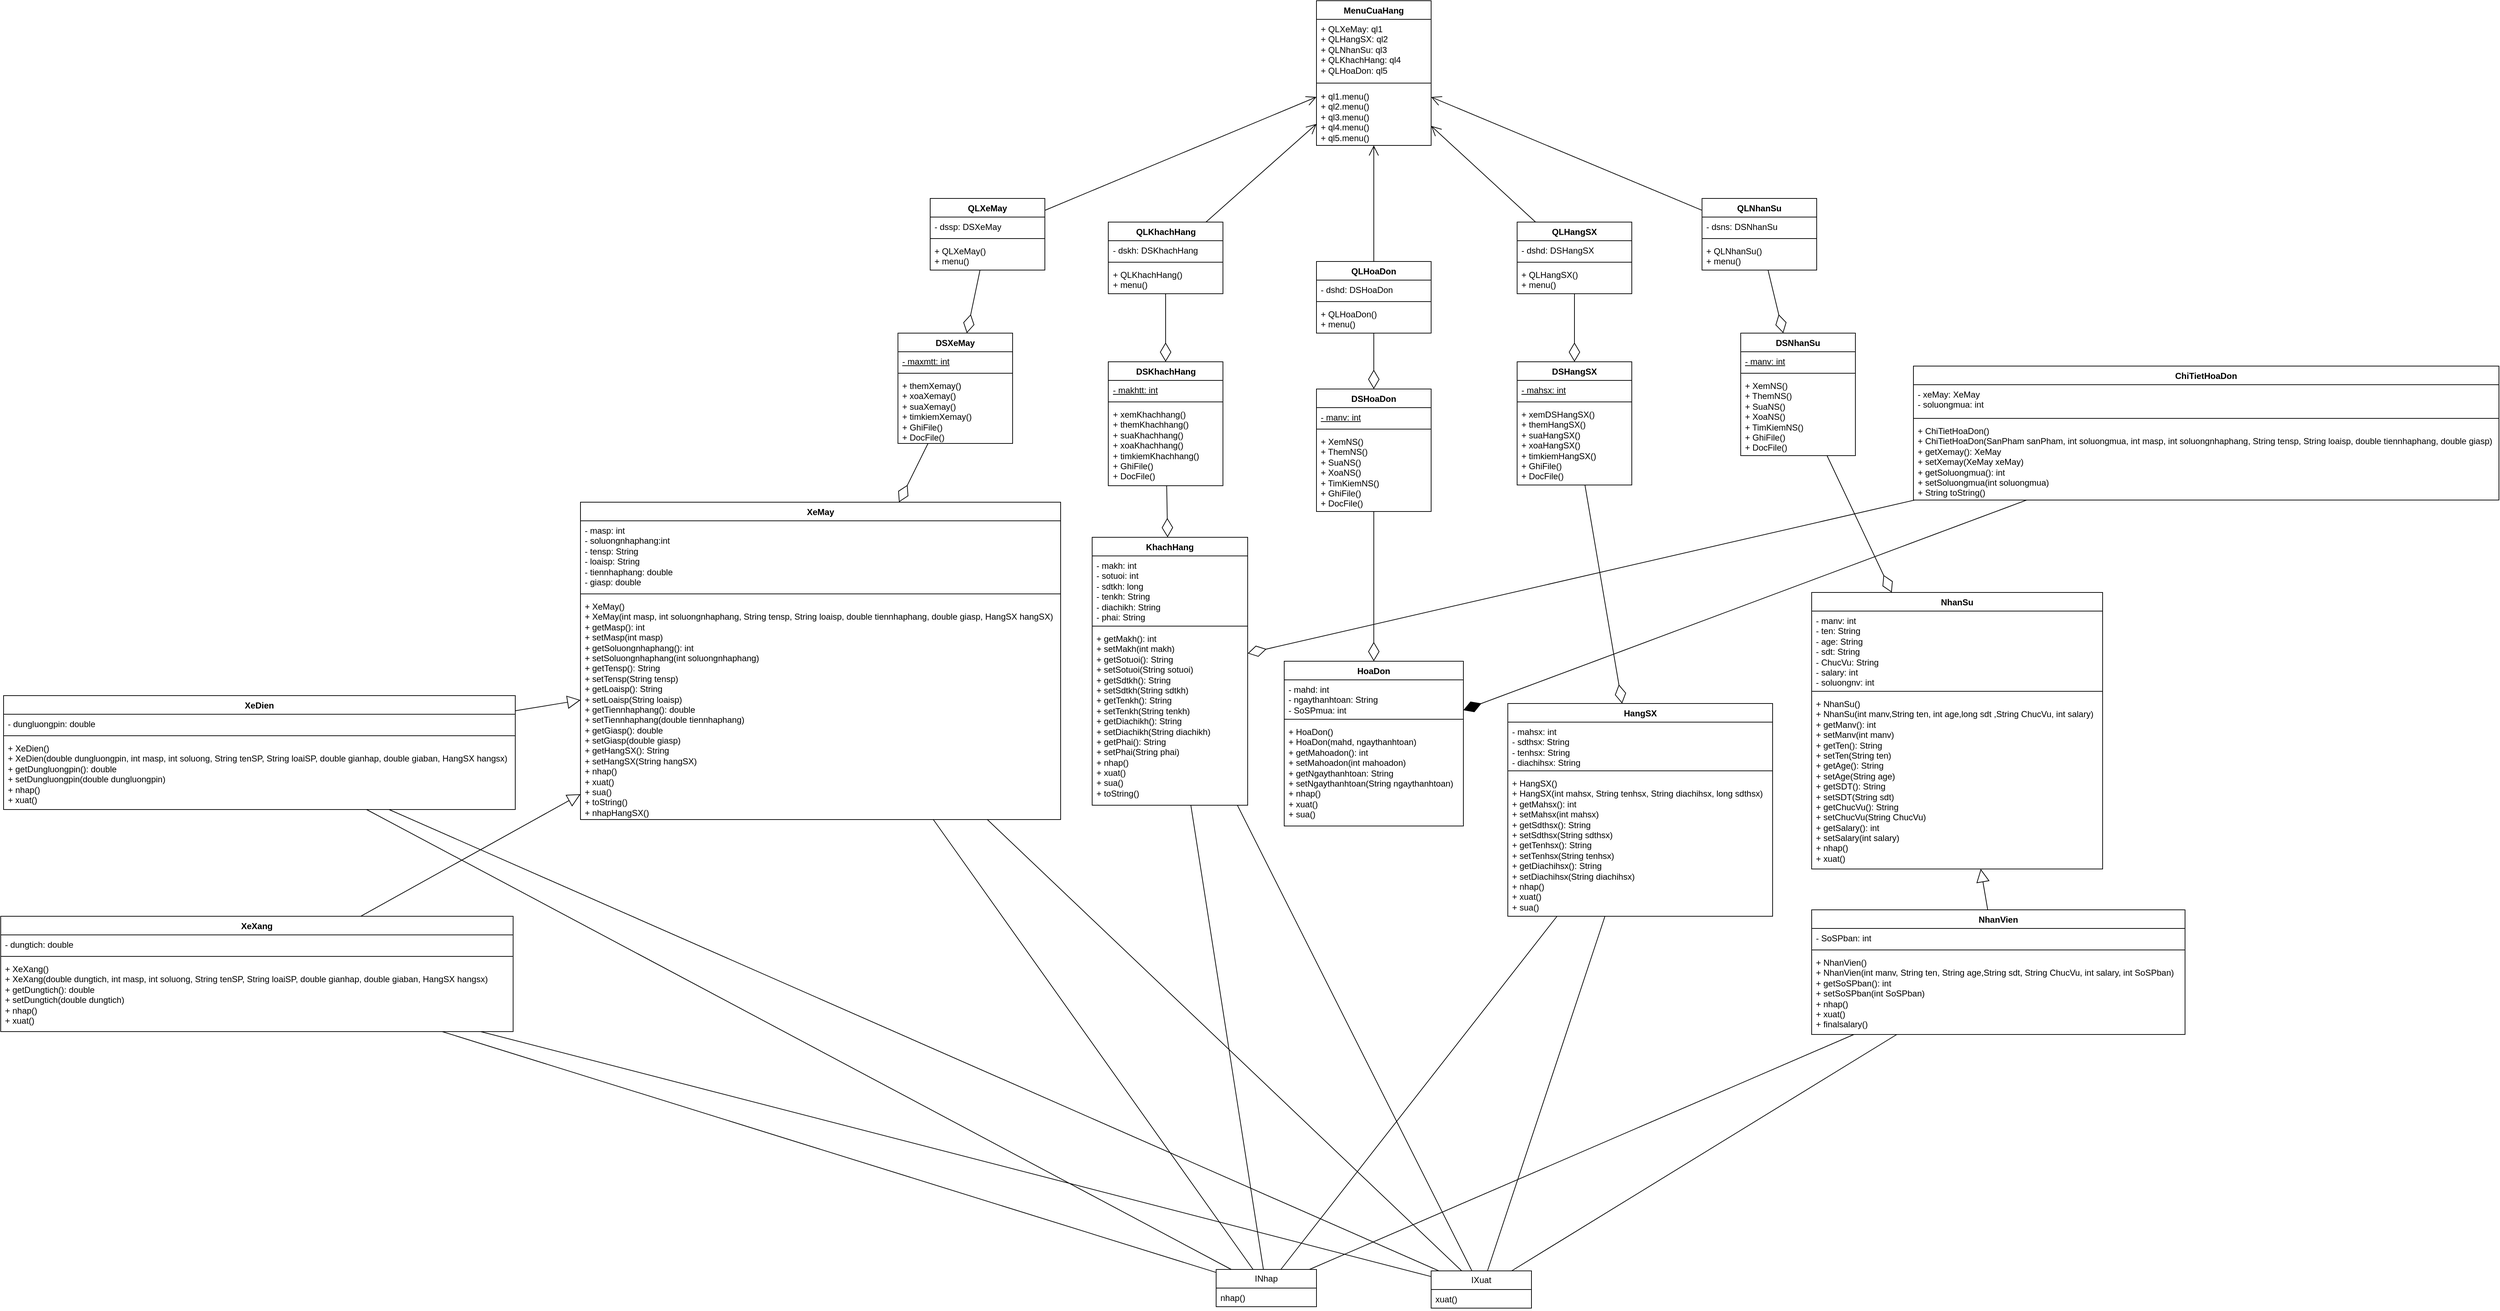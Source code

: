 <mxfile version="24.7.17">
  <diagram name="Page-1" id="L1nu5HghFfAocoa620KP">
    <mxGraphModel dx="2376" dy="2614" grid="0" gridSize="10" guides="1" tooltips="0" connect="1" arrows="1" fold="1" page="1" pageScale="1" pageWidth="850" pageHeight="1100" math="0" shadow="0">
      <root>
        <mxCell id="0" />
        <mxCell id="1" parent="0" />
        <mxCell id="iJcZFBP5WNkSlqs788NF-35" value="MenuCuaHang" style="swimlane;fontStyle=1;align=center;verticalAlign=top;childLayout=stackLayout;horizontal=1;startSize=26;horizontalStack=0;resizeParent=1;resizeParentMax=0;resizeLast=0;collapsible=1;marginBottom=0;whiteSpace=wrap;html=1;" parent="1" vertex="1">
          <mxGeometry x="290" y="-1154" width="160" height="202" as="geometry" />
        </mxCell>
        <mxCell id="iJcZFBP5WNkSlqs788NF-36" value="+ QLXeMay: ql1&lt;br&gt;+ QLHangSX: ql2&lt;br&gt;&lt;div&gt;+ QLNhanSu: ql3&lt;/div&gt;&lt;div&gt;+ QLKhachHang: ql4&lt;/div&gt;&lt;div&gt;+ QLHoaDon: ql5&lt;/div&gt;" style="text;strokeColor=none;fillColor=none;align=left;verticalAlign=top;spacingLeft=4;spacingRight=4;overflow=hidden;rotatable=0;points=[[0,0.5],[1,0.5]];portConstraint=eastwest;whiteSpace=wrap;html=1;" parent="iJcZFBP5WNkSlqs788NF-35" vertex="1">
          <mxGeometry y="26" width="160" height="84" as="geometry" />
        </mxCell>
        <mxCell id="iJcZFBP5WNkSlqs788NF-37" value="" style="line;strokeWidth=1;fillColor=none;align=left;verticalAlign=middle;spacingTop=-1;spacingLeft=3;spacingRight=3;rotatable=0;labelPosition=right;points=[];portConstraint=eastwest;strokeColor=inherit;" parent="iJcZFBP5WNkSlqs788NF-35" vertex="1">
          <mxGeometry y="110" width="160" height="10" as="geometry" />
        </mxCell>
        <mxCell id="iJcZFBP5WNkSlqs788NF-38" value="+ ql1.menu()&lt;div&gt;+ ql2.menu()&lt;br&gt;&lt;/div&gt;&lt;div&gt;+ ql3.menu()&lt;br&gt;&lt;/div&gt;&lt;div&gt;+ ql4.menu()&lt;br&gt;&lt;/div&gt;&lt;div&gt;+ ql5.menu()&lt;br&gt;&lt;/div&gt;" style="text;strokeColor=none;fillColor=none;align=left;verticalAlign=top;spacingLeft=4;spacingRight=4;overflow=hidden;rotatable=0;points=[[0,0.5],[1,0.5]];portConstraint=eastwest;whiteSpace=wrap;html=1;" parent="iJcZFBP5WNkSlqs788NF-35" vertex="1">
          <mxGeometry y="120" width="160" height="82" as="geometry" />
        </mxCell>
        <mxCell id="iJcZFBP5WNkSlqs788NF-43" value="QLXeMay" style="swimlane;fontStyle=1;align=center;verticalAlign=top;childLayout=stackLayout;horizontal=1;startSize=26;horizontalStack=0;resizeParent=1;resizeParentMax=0;resizeLast=0;collapsible=1;marginBottom=0;whiteSpace=wrap;html=1;" parent="1" vertex="1">
          <mxGeometry x="-249" y="-878" width="160" height="100" as="geometry" />
        </mxCell>
        <mxCell id="iJcZFBP5WNkSlqs788NF-44" value="- dssp: DSXeMay" style="text;strokeColor=none;fillColor=none;align=left;verticalAlign=top;spacingLeft=4;spacingRight=4;overflow=hidden;rotatable=0;points=[[0,0.5],[1,0.5]];portConstraint=eastwest;whiteSpace=wrap;html=1;" parent="iJcZFBP5WNkSlqs788NF-43" vertex="1">
          <mxGeometry y="26" width="160" height="26" as="geometry" />
        </mxCell>
        <mxCell id="iJcZFBP5WNkSlqs788NF-45" value="" style="line;strokeWidth=1;fillColor=none;align=left;verticalAlign=middle;spacingTop=-1;spacingLeft=3;spacingRight=3;rotatable=0;labelPosition=right;points=[];portConstraint=eastwest;strokeColor=inherit;" parent="iJcZFBP5WNkSlqs788NF-43" vertex="1">
          <mxGeometry y="52" width="160" height="8" as="geometry" />
        </mxCell>
        <mxCell id="iJcZFBP5WNkSlqs788NF-46" value="+ QLXeMay()&lt;br&gt;+ menu()" style="text;strokeColor=none;fillColor=none;align=left;verticalAlign=top;spacingLeft=4;spacingRight=4;overflow=hidden;rotatable=0;points=[[0,0.5],[1,0.5]];portConstraint=eastwest;whiteSpace=wrap;html=1;" parent="iJcZFBP5WNkSlqs788NF-43" vertex="1">
          <mxGeometry y="60" width="160" height="40" as="geometry" />
        </mxCell>
        <mxCell id="iJcZFBP5WNkSlqs788NF-47" value="QLNhanSu" style="swimlane;fontStyle=1;align=center;verticalAlign=top;childLayout=stackLayout;horizontal=1;startSize=26;horizontalStack=0;resizeParent=1;resizeParentMax=0;resizeLast=0;collapsible=1;marginBottom=0;whiteSpace=wrap;html=1;" parent="1" vertex="1">
          <mxGeometry x="828" y="-878" width="160" height="100" as="geometry" />
        </mxCell>
        <mxCell id="iJcZFBP5WNkSlqs788NF-48" value="- dsns: DSNhanSu" style="text;strokeColor=none;fillColor=none;align=left;verticalAlign=top;spacingLeft=4;spacingRight=4;overflow=hidden;rotatable=0;points=[[0,0.5],[1,0.5]];portConstraint=eastwest;whiteSpace=wrap;html=1;" parent="iJcZFBP5WNkSlqs788NF-47" vertex="1">
          <mxGeometry y="26" width="160" height="26" as="geometry" />
        </mxCell>
        <mxCell id="iJcZFBP5WNkSlqs788NF-49" value="" style="line;strokeWidth=1;fillColor=none;align=left;verticalAlign=middle;spacingTop=-1;spacingLeft=3;spacingRight=3;rotatable=0;labelPosition=right;points=[];portConstraint=eastwest;strokeColor=inherit;" parent="iJcZFBP5WNkSlqs788NF-47" vertex="1">
          <mxGeometry y="52" width="160" height="8" as="geometry" />
        </mxCell>
        <mxCell id="iJcZFBP5WNkSlqs788NF-50" value="+ QLNhanSu()&lt;br&gt;+ menu()" style="text;strokeColor=none;fillColor=none;align=left;verticalAlign=top;spacingLeft=4;spacingRight=4;overflow=hidden;rotatable=0;points=[[0,0.5],[1,0.5]];portConstraint=eastwest;whiteSpace=wrap;html=1;" parent="iJcZFBP5WNkSlqs788NF-47" vertex="1">
          <mxGeometry y="60" width="160" height="40" as="geometry" />
        </mxCell>
        <mxCell id="iJcZFBP5WNkSlqs788NF-51" value="QLHangSX" style="swimlane;fontStyle=1;align=center;verticalAlign=top;childLayout=stackLayout;horizontal=1;startSize=26;horizontalStack=0;resizeParent=1;resizeParentMax=0;resizeLast=0;collapsible=1;marginBottom=0;whiteSpace=wrap;html=1;" parent="1" vertex="1">
          <mxGeometry x="570" y="-845" width="160" height="100" as="geometry" />
        </mxCell>
        <mxCell id="iJcZFBP5WNkSlqs788NF-52" value="- dshd: DSHangSX" style="text;strokeColor=none;fillColor=none;align=left;verticalAlign=top;spacingLeft=4;spacingRight=4;overflow=hidden;rotatable=0;points=[[0,0.5],[1,0.5]];portConstraint=eastwest;whiteSpace=wrap;html=1;" parent="iJcZFBP5WNkSlqs788NF-51" vertex="1">
          <mxGeometry y="26" width="160" height="26" as="geometry" />
        </mxCell>
        <mxCell id="iJcZFBP5WNkSlqs788NF-53" value="" style="line;strokeWidth=1;fillColor=none;align=left;verticalAlign=middle;spacingTop=-1;spacingLeft=3;spacingRight=3;rotatable=0;labelPosition=right;points=[];portConstraint=eastwest;strokeColor=inherit;" parent="iJcZFBP5WNkSlqs788NF-51" vertex="1">
          <mxGeometry y="52" width="160" height="8" as="geometry" />
        </mxCell>
        <mxCell id="iJcZFBP5WNkSlqs788NF-54" value="+ QLHangSX()&lt;br&gt;+ menu()" style="text;strokeColor=none;fillColor=none;align=left;verticalAlign=top;spacingLeft=4;spacingRight=4;overflow=hidden;rotatable=0;points=[[0,0.5],[1,0.5]];portConstraint=eastwest;whiteSpace=wrap;html=1;" parent="iJcZFBP5WNkSlqs788NF-51" vertex="1">
          <mxGeometry y="60" width="160" height="40" as="geometry" />
        </mxCell>
        <mxCell id="iJcZFBP5WNkSlqs788NF-55" value="QLHoaDon" style="swimlane;fontStyle=1;align=center;verticalAlign=top;childLayout=stackLayout;horizontal=1;startSize=26;horizontalStack=0;resizeParent=1;resizeParentMax=0;resizeLast=0;collapsible=1;marginBottom=0;whiteSpace=wrap;html=1;" parent="1" vertex="1">
          <mxGeometry x="290" y="-790" width="160" height="100" as="geometry" />
        </mxCell>
        <mxCell id="iJcZFBP5WNkSlqs788NF-56" value="- dshd: DSHoaDon" style="text;strokeColor=none;fillColor=none;align=left;verticalAlign=top;spacingLeft=4;spacingRight=4;overflow=hidden;rotatable=0;points=[[0,0.5],[1,0.5]];portConstraint=eastwest;whiteSpace=wrap;html=1;" parent="iJcZFBP5WNkSlqs788NF-55" vertex="1">
          <mxGeometry y="26" width="160" height="26" as="geometry" />
        </mxCell>
        <mxCell id="iJcZFBP5WNkSlqs788NF-57" value="" style="line;strokeWidth=1;fillColor=none;align=left;verticalAlign=middle;spacingTop=-1;spacingLeft=3;spacingRight=3;rotatable=0;labelPosition=right;points=[];portConstraint=eastwest;strokeColor=inherit;" parent="iJcZFBP5WNkSlqs788NF-55" vertex="1">
          <mxGeometry y="52" width="160" height="8" as="geometry" />
        </mxCell>
        <mxCell id="iJcZFBP5WNkSlqs788NF-58" value="+ QLHoaDon()&lt;br&gt;+ menu()" style="text;strokeColor=none;fillColor=none;align=left;verticalAlign=top;spacingLeft=4;spacingRight=4;overflow=hidden;rotatable=0;points=[[0,0.5],[1,0.5]];portConstraint=eastwest;whiteSpace=wrap;html=1;" parent="iJcZFBP5WNkSlqs788NF-55" vertex="1">
          <mxGeometry y="60" width="160" height="40" as="geometry" />
        </mxCell>
        <mxCell id="iJcZFBP5WNkSlqs788NF-59" value="QLKhachHang" style="swimlane;fontStyle=1;align=center;verticalAlign=top;childLayout=stackLayout;horizontal=1;startSize=26;horizontalStack=0;resizeParent=1;resizeParentMax=0;resizeLast=0;collapsible=1;marginBottom=0;whiteSpace=wrap;html=1;" parent="1" vertex="1">
          <mxGeometry x="-0.5" y="-845" width="160" height="100" as="geometry" />
        </mxCell>
        <mxCell id="iJcZFBP5WNkSlqs788NF-60" value="- dskh: DSKhachHang" style="text;strokeColor=none;fillColor=none;align=left;verticalAlign=top;spacingLeft=4;spacingRight=4;overflow=hidden;rotatable=0;points=[[0,0.5],[1,0.5]];portConstraint=eastwest;whiteSpace=wrap;html=1;" parent="iJcZFBP5WNkSlqs788NF-59" vertex="1">
          <mxGeometry y="26" width="160" height="26" as="geometry" />
        </mxCell>
        <mxCell id="iJcZFBP5WNkSlqs788NF-61" value="" style="line;strokeWidth=1;fillColor=none;align=left;verticalAlign=middle;spacingTop=-1;spacingLeft=3;spacingRight=3;rotatable=0;labelPosition=right;points=[];portConstraint=eastwest;strokeColor=inherit;" parent="iJcZFBP5WNkSlqs788NF-59" vertex="1">
          <mxGeometry y="52" width="160" height="8" as="geometry" />
        </mxCell>
        <mxCell id="iJcZFBP5WNkSlqs788NF-62" value="+ QLKhachHang()&lt;div&gt;+ menu()&lt;/div&gt;" style="text;strokeColor=none;fillColor=none;align=left;verticalAlign=top;spacingLeft=4;spacingRight=4;overflow=hidden;rotatable=0;points=[[0,0.5],[1,0.5]];portConstraint=eastwest;whiteSpace=wrap;html=1;" parent="iJcZFBP5WNkSlqs788NF-59" vertex="1">
          <mxGeometry y="60" width="160" height="40" as="geometry" />
        </mxCell>
        <mxCell id="oT49b-B8dAcFB7KdIcNo-25" value="KhachHang" style="swimlane;fontStyle=1;align=center;verticalAlign=top;childLayout=stackLayout;horizontal=1;startSize=26;horizontalStack=0;resizeParent=1;resizeParentMax=0;resizeLast=0;collapsible=1;marginBottom=0;whiteSpace=wrap;html=1;" parent="1" vertex="1">
          <mxGeometry x="-23" y="-405" width="217" height="374" as="geometry" />
        </mxCell>
        <mxCell id="oT49b-B8dAcFB7KdIcNo-26" value="- makh: int&lt;br&gt;- sotuoi: int&lt;br&gt;- sdtkh: long&lt;br&gt;- tenkh: String&lt;br&gt;- diachikh: String&lt;br&gt;- phai: String" style="text;strokeColor=none;fillColor=none;align=left;verticalAlign=top;spacingLeft=4;spacingRight=4;overflow=hidden;rotatable=0;points=[[0,0.5],[1,0.5]];portConstraint=eastwest;whiteSpace=wrap;html=1;" parent="oT49b-B8dAcFB7KdIcNo-25" vertex="1">
          <mxGeometry y="26" width="217" height="94" as="geometry" />
        </mxCell>
        <mxCell id="oT49b-B8dAcFB7KdIcNo-27" value="" style="line;strokeWidth=1;fillColor=none;align=left;verticalAlign=middle;spacingTop=-1;spacingLeft=3;spacingRight=3;rotatable=0;labelPosition=right;points=[];portConstraint=eastwest;strokeColor=inherit;" parent="oT49b-B8dAcFB7KdIcNo-25" vertex="1">
          <mxGeometry y="120" width="217" height="8" as="geometry" />
        </mxCell>
        <mxCell id="oT49b-B8dAcFB7KdIcNo-28" value="+ getMakh(): int&lt;br&gt;+ setMakh(int makh)&lt;br&gt;+ getSotuoi(): String&lt;br&gt;+ setSotuoi(String sotuoi)&lt;br&gt;+ getSdtkh(): String&lt;br&gt;+ setSdtkh(String sdtkh)&lt;br&gt;+ getTenkh(): String&lt;br&gt;+ setTenkh(String tenkh)&lt;br&gt;+ getDiachikh(): String&lt;br&gt;+ setDiachikh(String diachikh)&lt;br&gt;+ getPhai(): String&lt;br&gt;+ setPhai(String phai)&lt;br&gt;+ nhap()&lt;br&gt;+ xuat()&lt;div&gt;+ sua()&lt;br&gt;+ toString()&lt;/div&gt;" style="text;strokeColor=none;fillColor=none;align=left;verticalAlign=top;spacingLeft=4;spacingRight=4;overflow=hidden;rotatable=0;points=[[0,0.5],[1,0.5]];portConstraint=eastwest;whiteSpace=wrap;html=1;" parent="oT49b-B8dAcFB7KdIcNo-25" vertex="1">
          <mxGeometry y="128" width="217" height="246" as="geometry" />
        </mxCell>
        <mxCell id="oT49b-B8dAcFB7KdIcNo-29" value="DSXeMay" style="swimlane;fontStyle=1;align=center;verticalAlign=top;childLayout=stackLayout;horizontal=1;startSize=26;horizontalStack=0;resizeParent=1;resizeParentMax=0;resizeLast=0;collapsible=1;marginBottom=0;whiteSpace=wrap;html=1;" parent="1" vertex="1">
          <mxGeometry x="-294" y="-690" width="160" height="154" as="geometry" />
        </mxCell>
        <mxCell id="oT49b-B8dAcFB7KdIcNo-30" value="&lt;u&gt;- maxmtt: int&lt;/u&gt;" style="text;strokeColor=none;fillColor=none;align=left;verticalAlign=top;spacingLeft=4;spacingRight=4;overflow=hidden;rotatable=0;points=[[0,0.5],[1,0.5]];portConstraint=eastwest;whiteSpace=wrap;html=1;" parent="oT49b-B8dAcFB7KdIcNo-29" vertex="1">
          <mxGeometry y="26" width="160" height="26" as="geometry" />
        </mxCell>
        <mxCell id="oT49b-B8dAcFB7KdIcNo-31" value="" style="line;strokeWidth=1;fillColor=none;align=left;verticalAlign=middle;spacingTop=-1;spacingLeft=3;spacingRight=3;rotatable=0;labelPosition=right;points=[];portConstraint=eastwest;strokeColor=inherit;" parent="oT49b-B8dAcFB7KdIcNo-29" vertex="1">
          <mxGeometry y="52" width="160" height="8" as="geometry" />
        </mxCell>
        <mxCell id="oT49b-B8dAcFB7KdIcNo-32" value="+ themXemay()&lt;br&gt;+ xoaXemay()&lt;br&gt;+ suaXemay()&lt;br&gt;+ timkiemXemay()&lt;br&gt;+ GhiFile()&lt;br&gt;+ DocFile()" style="text;strokeColor=none;fillColor=none;align=left;verticalAlign=top;spacingLeft=4;spacingRight=4;overflow=hidden;rotatable=0;points=[[0,0.5],[1,0.5]];portConstraint=eastwest;whiteSpace=wrap;html=1;" parent="oT49b-B8dAcFB7KdIcNo-29" vertex="1">
          <mxGeometry y="60" width="160" height="94" as="geometry" />
        </mxCell>
        <mxCell id="oT49b-B8dAcFB7KdIcNo-33" value="DSNhanSu" style="swimlane;fontStyle=1;align=center;verticalAlign=top;childLayout=stackLayout;horizontal=1;startSize=26;horizontalStack=0;resizeParent=1;resizeParentMax=0;resizeLast=0;collapsible=1;marginBottom=0;whiteSpace=wrap;html=1;" parent="1" vertex="1">
          <mxGeometry x="882" y="-690" width="160" height="171" as="geometry" />
        </mxCell>
        <mxCell id="oT49b-B8dAcFB7KdIcNo-34" value="&lt;u&gt;- manv: int&lt;/u&gt;" style="text;strokeColor=none;fillColor=none;align=left;verticalAlign=top;spacingLeft=4;spacingRight=4;overflow=hidden;rotatable=0;points=[[0,0.5],[1,0.5]];portConstraint=eastwest;whiteSpace=wrap;html=1;" parent="oT49b-B8dAcFB7KdIcNo-33" vertex="1">
          <mxGeometry y="26" width="160" height="26" as="geometry" />
        </mxCell>
        <mxCell id="oT49b-B8dAcFB7KdIcNo-35" value="" style="line;strokeWidth=1;fillColor=none;align=left;verticalAlign=middle;spacingTop=-1;spacingLeft=3;spacingRight=3;rotatable=0;labelPosition=right;points=[];portConstraint=eastwest;strokeColor=inherit;" parent="oT49b-B8dAcFB7KdIcNo-33" vertex="1">
          <mxGeometry y="52" width="160" height="8" as="geometry" />
        </mxCell>
        <mxCell id="oT49b-B8dAcFB7KdIcNo-36" value="&lt;div&gt;+ XemNS()&lt;br&gt;&lt;/div&gt;+ ThemNS()&lt;div&gt;+ SuaNS()&lt;br&gt;&lt;/div&gt;&lt;div&gt;+ XoaNS()&lt;br&gt;&lt;/div&gt;&lt;div&gt;+ TimKiem&lt;span style=&quot;background-color: initial;&quot;&gt;NS()&lt;/span&gt;&lt;/div&gt;&lt;div&gt;+ GhiFile()&lt;span style=&quot;background-color: initial;&quot;&gt;&lt;br&gt;&lt;/span&gt;&lt;/div&gt;&lt;div&gt;+ DocFile()&lt;br&gt;&lt;/div&gt;" style="text;strokeColor=none;fillColor=none;align=left;verticalAlign=top;spacingLeft=4;spacingRight=4;overflow=hidden;rotatable=0;points=[[0,0.5],[1,0.5]];portConstraint=eastwest;whiteSpace=wrap;html=1;" parent="oT49b-B8dAcFB7KdIcNo-33" vertex="1">
          <mxGeometry y="60" width="160" height="111" as="geometry" />
        </mxCell>
        <mxCell id="oT49b-B8dAcFB7KdIcNo-41" value="DSKhachHang" style="swimlane;fontStyle=1;align=center;verticalAlign=top;childLayout=stackLayout;horizontal=1;startSize=26;horizontalStack=0;resizeParent=1;resizeParentMax=0;resizeLast=0;collapsible=1;marginBottom=0;whiteSpace=wrap;html=1;" parent="1" vertex="1">
          <mxGeometry x="-0.5" y="-650" width="160" height="173" as="geometry" />
        </mxCell>
        <mxCell id="oT49b-B8dAcFB7KdIcNo-42" value="&lt;u&gt;- makhtt: int&lt;/u&gt;" style="text;strokeColor=none;fillColor=none;align=left;verticalAlign=top;spacingLeft=4;spacingRight=4;overflow=hidden;rotatable=0;points=[[0,0.5],[1,0.5]];portConstraint=eastwest;whiteSpace=wrap;html=1;" parent="oT49b-B8dAcFB7KdIcNo-41" vertex="1">
          <mxGeometry y="26" width="160" height="26" as="geometry" />
        </mxCell>
        <mxCell id="oT49b-B8dAcFB7KdIcNo-43" value="" style="line;strokeWidth=1;fillColor=none;align=left;verticalAlign=middle;spacingTop=-1;spacingLeft=3;spacingRight=3;rotatable=0;labelPosition=right;points=[];portConstraint=eastwest;strokeColor=inherit;" parent="oT49b-B8dAcFB7KdIcNo-41" vertex="1">
          <mxGeometry y="52" width="160" height="8" as="geometry" />
        </mxCell>
        <mxCell id="oT49b-B8dAcFB7KdIcNo-44" value="&lt;div&gt;+ xemKhachhang()&lt;/div&gt;+ themKhachhang()&lt;br&gt;+ suaKhachhang()&lt;br&gt;+ xoaKhachhang()&lt;div&gt;+ timkiemKhachhang()&lt;br&gt;+ GhiFile()&lt;br&gt;+ DocFile()&lt;/div&gt;" style="text;strokeColor=none;fillColor=none;align=left;verticalAlign=top;spacingLeft=4;spacingRight=4;overflow=hidden;rotatable=0;points=[[0,0.5],[1,0.5]];portConstraint=eastwest;whiteSpace=wrap;html=1;" parent="oT49b-B8dAcFB7KdIcNo-41" vertex="1">
          <mxGeometry y="60" width="160" height="113" as="geometry" />
        </mxCell>
        <mxCell id="oT49b-B8dAcFB7KdIcNo-45" value="XeMay" style="swimlane;fontStyle=1;align=center;verticalAlign=top;childLayout=stackLayout;horizontal=1;startSize=26;horizontalStack=0;resizeParent=1;resizeParentMax=0;resizeLast=0;collapsible=1;marginBottom=0;whiteSpace=wrap;html=1;" parent="1" vertex="1">
          <mxGeometry x="-737" y="-454" width="670" height="443" as="geometry" />
        </mxCell>
        <mxCell id="oT49b-B8dAcFB7KdIcNo-46" value="- masp: int&lt;div&gt;- soluongnhaphang:int&lt;br&gt;- tensp: String&lt;/div&gt;&lt;div&gt;- loaisp: String&lt;/div&gt;&lt;div&gt;- tiennhaphang: double&lt;/div&gt;&lt;div&gt;- giasp: double&lt;/div&gt;" style="text;strokeColor=none;fillColor=none;align=left;verticalAlign=top;spacingLeft=4;spacingRight=4;overflow=hidden;rotatable=0;points=[[0,0.5],[1,0.5]];portConstraint=eastwest;whiteSpace=wrap;html=1;" parent="oT49b-B8dAcFB7KdIcNo-45" vertex="1">
          <mxGeometry y="26" width="670" height="98" as="geometry" />
        </mxCell>
        <mxCell id="oT49b-B8dAcFB7KdIcNo-47" value="" style="line;strokeWidth=1;fillColor=none;align=left;verticalAlign=middle;spacingTop=-1;spacingLeft=3;spacingRight=3;rotatable=0;labelPosition=right;points=[];portConstraint=eastwest;strokeColor=inherit;" parent="oT49b-B8dAcFB7KdIcNo-45" vertex="1">
          <mxGeometry y="124" width="670" height="8" as="geometry" />
        </mxCell>
        <mxCell id="oT49b-B8dAcFB7KdIcNo-48" value="&lt;div&gt;+ XeMay()&lt;br&gt;+ XeMay(int masp, int soluongnhaphang, String tensp, String loaisp, double tiennhaphang, double giasp, HangSX hangSX)&lt;/div&gt;+ getMasp(): int&lt;br&gt;+ setMasp(int masp)&lt;br&gt;+ getSoluongnhaphang(): int&lt;br&gt;+ setSoluongnhaphang(int soluongnhaphang)&lt;br&gt;+ getTensp(): String&lt;br&gt;+ setTensp(String tensp)&lt;br&gt;+ getLoaisp(): String&lt;br&gt;+ setLoaisp(String loaisp)&lt;br&gt;+ getTiennhaphang(): double&lt;br&gt;+ setTiennhaphang(double tiennhaphang)&lt;br&gt;+ getGiasp(): double&lt;br&gt;+ setGiasp(double giasp)&lt;br&gt;+ getHangSX(): String&lt;br&gt;+ setHangSX(String hangSX)&lt;br&gt;+ nhap()&lt;br&gt;+ xuat()&lt;br&gt;+ sua()&lt;br&gt;+ toString()&lt;br&gt;+ nhapHangSX()" style="text;strokeColor=none;fillColor=none;align=left;verticalAlign=top;spacingLeft=4;spacingRight=4;overflow=hidden;rotatable=0;points=[[0,0.5],[1,0.5]];portConstraint=eastwest;whiteSpace=wrap;html=1;" parent="oT49b-B8dAcFB7KdIcNo-45" vertex="1">
          <mxGeometry y="132" width="670" height="311" as="geometry" />
        </mxCell>
        <mxCell id="oT49b-B8dAcFB7KdIcNo-49" value="HangSX" style="swimlane;fontStyle=1;align=center;verticalAlign=top;childLayout=stackLayout;horizontal=1;startSize=26;horizontalStack=0;resizeParent=1;resizeParentMax=0;resizeLast=0;collapsible=1;marginBottom=0;whiteSpace=wrap;html=1;" parent="1" vertex="1">
          <mxGeometry x="557" y="-173" width="369.5" height="297" as="geometry" />
        </mxCell>
        <mxCell id="oT49b-B8dAcFB7KdIcNo-50" value="- mahsx: int&amp;nbsp;&lt;br&gt;- sdthsx: String&lt;br&gt;- tenhsx: String&lt;br&gt;- diachihsx: String" style="text;strokeColor=none;fillColor=none;align=left;verticalAlign=top;spacingLeft=4;spacingRight=4;overflow=hidden;rotatable=0;points=[[0,0.5],[1,0.5]];portConstraint=eastwest;whiteSpace=wrap;html=1;" parent="oT49b-B8dAcFB7KdIcNo-49" vertex="1">
          <mxGeometry y="26" width="369.5" height="64" as="geometry" />
        </mxCell>
        <mxCell id="oT49b-B8dAcFB7KdIcNo-51" value="" style="line;strokeWidth=1;fillColor=none;align=left;verticalAlign=middle;spacingTop=-1;spacingLeft=3;spacingRight=3;rotatable=0;labelPosition=right;points=[];portConstraint=eastwest;strokeColor=inherit;" parent="oT49b-B8dAcFB7KdIcNo-49" vertex="1">
          <mxGeometry y="90" width="369.5" height="8" as="geometry" />
        </mxCell>
        <mxCell id="oT49b-B8dAcFB7KdIcNo-52" value="&lt;div&gt;+&amp;nbsp;HangSX()&lt;/div&gt;&lt;div&gt;+&amp;nbsp;HangSX(int mahsx, String tenhsx, String diachihsx, long sdthsx)&lt;/div&gt;+ getMahsx(): int&lt;br&gt;+ setMahsx(int mahsx)&lt;br&gt;+ getSdthsx(): String&lt;br&gt;+ setSdthsx(String sdthsx)&lt;br&gt;+ getTenhsx(): String&lt;br&gt;+ setTenhsx(String tenhsx)&lt;br&gt;+ getDiachihsx(): String&lt;br&gt;+ setDiachihsx(String diachihsx)&lt;br&gt;+ nhap()&lt;br&gt;+ xuat()&lt;br&gt;+ sua()" style="text;strokeColor=none;fillColor=none;align=left;verticalAlign=top;spacingLeft=4;spacingRight=4;overflow=hidden;rotatable=0;points=[[0,0.5],[1,0.5]];portConstraint=eastwest;whiteSpace=wrap;html=1;" parent="oT49b-B8dAcFB7KdIcNo-49" vertex="1">
          <mxGeometry y="98" width="369.5" height="199" as="geometry" />
        </mxCell>
        <mxCell id="oT49b-B8dAcFB7KdIcNo-53" value="HoaDon" style="swimlane;fontStyle=1;align=center;verticalAlign=top;childLayout=stackLayout;horizontal=1;startSize=26;horizontalStack=0;resizeParent=1;resizeParentMax=0;resizeLast=0;collapsible=1;marginBottom=0;whiteSpace=wrap;html=1;" parent="1" vertex="1">
          <mxGeometry x="245" y="-232" width="250" height="230" as="geometry" />
        </mxCell>
        <mxCell id="oT49b-B8dAcFB7KdIcNo-54" value="- mahd: int&amp;nbsp;&lt;br&gt;- ngaythanhtoan: String&lt;br&gt;- SoSPmua: int" style="text;strokeColor=none;fillColor=none;align=left;verticalAlign=top;spacingLeft=4;spacingRight=4;overflow=hidden;rotatable=0;points=[[0,0.5],[1,0.5]];portConstraint=eastwest;whiteSpace=wrap;html=1;" parent="oT49b-B8dAcFB7KdIcNo-53" vertex="1">
          <mxGeometry y="26" width="250" height="51" as="geometry" />
        </mxCell>
        <mxCell id="oT49b-B8dAcFB7KdIcNo-55" value="" style="line;strokeWidth=1;fillColor=none;align=left;verticalAlign=middle;spacingTop=-1;spacingLeft=3;spacingRight=3;rotatable=0;labelPosition=right;points=[];portConstraint=eastwest;strokeColor=inherit;" parent="oT49b-B8dAcFB7KdIcNo-53" vertex="1">
          <mxGeometry y="77" width="250" height="8" as="geometry" />
        </mxCell>
        <mxCell id="oT49b-B8dAcFB7KdIcNo-56" value="+ HoaDon()&lt;br&gt;+ HoaDon(mahd, ngaythanhtoan)&lt;div&gt;+ getMahoadon(): int&lt;br&gt;+ setMahoadon(int mahoadon)&lt;br&gt;+ getNgaythanhtoan: String&lt;br&gt;+ setNgaythanhtoan(String ngaythanhtoan)&lt;br&gt;+ nhap(&lt;span style=&quot;background-color: initial;&quot;&gt;)&lt;/span&gt;&lt;/div&gt;&lt;div&gt;+ xuat()&lt;br&gt;+ sua()&lt;br&gt;&lt;br&gt;&lt;/div&gt;" style="text;strokeColor=none;fillColor=none;align=left;verticalAlign=top;spacingLeft=4;spacingRight=4;overflow=hidden;rotatable=0;points=[[0,0.5],[1,0.5]];portConstraint=eastwest;whiteSpace=wrap;html=1;" parent="oT49b-B8dAcFB7KdIcNo-53" vertex="1">
          <mxGeometry y="85" width="250" height="145" as="geometry" />
        </mxCell>
        <mxCell id="gpAHWMkQ7fagHkn4sIOI-4" value="" style="endArrow=open;endFill=1;endSize=12;html=1;rounded=0;" parent="1" source="iJcZFBP5WNkSlqs788NF-43" target="iJcZFBP5WNkSlqs788NF-35" edge="1">
          <mxGeometry width="160" relative="1" as="geometry">
            <mxPoint x="-330" y="-870" as="sourcePoint" />
            <mxPoint x="-170" y="-870" as="targetPoint" />
          </mxGeometry>
        </mxCell>
        <mxCell id="gpAHWMkQ7fagHkn4sIOI-5" value="" style="endArrow=open;endFill=1;endSize=12;html=1;rounded=0;" parent="1" source="iJcZFBP5WNkSlqs788NF-47" target="iJcZFBP5WNkSlqs788NF-35" edge="1">
          <mxGeometry width="160" relative="1" as="geometry">
            <mxPoint x="230" y="-790" as="sourcePoint" />
            <mxPoint x="390" y="-790" as="targetPoint" />
          </mxGeometry>
        </mxCell>
        <mxCell id="gpAHWMkQ7fagHkn4sIOI-6" value="" style="endArrow=open;endFill=1;endSize=12;html=1;rounded=0;" parent="1" source="iJcZFBP5WNkSlqs788NF-55" target="iJcZFBP5WNkSlqs788NF-35" edge="1">
          <mxGeometry width="160" relative="1" as="geometry">
            <mxPoint x="230" y="-790" as="sourcePoint" />
            <mxPoint x="390" y="-790" as="targetPoint" />
          </mxGeometry>
        </mxCell>
        <mxCell id="gpAHWMkQ7fagHkn4sIOI-7" value="" style="endArrow=open;endFill=1;endSize=12;html=1;rounded=0;" parent="1" source="iJcZFBP5WNkSlqs788NF-59" target="iJcZFBP5WNkSlqs788NF-35" edge="1">
          <mxGeometry width="160" relative="1" as="geometry">
            <mxPoint x="230" y="-790" as="sourcePoint" />
            <mxPoint x="390" y="-790" as="targetPoint" />
          </mxGeometry>
        </mxCell>
        <mxCell id="gpAHWMkQ7fagHkn4sIOI-8" value="" style="endArrow=open;endFill=1;endSize=12;html=1;rounded=0;" parent="1" source="iJcZFBP5WNkSlqs788NF-51" target="iJcZFBP5WNkSlqs788NF-35" edge="1">
          <mxGeometry width="160" relative="1" as="geometry">
            <mxPoint x="720" y="-790" as="sourcePoint" />
            <mxPoint x="880" y="-790" as="targetPoint" />
          </mxGeometry>
        </mxCell>
        <mxCell id="gpAHWMkQ7fagHkn4sIOI-9" value="" style="endArrow=diamondThin;endFill=0;endSize=24;html=1;rounded=0;" parent="1" source="iJcZFBP5WNkSlqs788NF-43" target="oT49b-B8dAcFB7KdIcNo-29" edge="1">
          <mxGeometry width="160" relative="1" as="geometry">
            <mxPoint x="-224" y="-650" as="sourcePoint" />
            <mxPoint x="-64" y="-650" as="targetPoint" />
          </mxGeometry>
        </mxCell>
        <mxCell id="gpAHWMkQ7fagHkn4sIOI-10" value="" style="endArrow=diamondThin;endFill=0;endSize=24;html=1;rounded=0;" parent="1" source="iJcZFBP5WNkSlqs788NF-47" target="oT49b-B8dAcFB7KdIcNo-33" edge="1">
          <mxGeometry width="160" relative="1" as="geometry">
            <mxPoint x="1058.2" y="-862" as="sourcePoint" />
            <mxPoint x="1058.2" y="-752" as="targetPoint" />
          </mxGeometry>
        </mxCell>
        <mxCell id="gpAHWMkQ7fagHkn4sIOI-12" value="" style="endArrow=diamondThin;endFill=0;endSize=24;html=1;rounded=0;" parent="1" source="iJcZFBP5WNkSlqs788NF-59" target="oT49b-B8dAcFB7KdIcNo-41" edge="1">
          <mxGeometry width="160" relative="1" as="geometry">
            <mxPoint x="17" y="-682" as="sourcePoint" />
            <mxPoint x="17" y="-572" as="targetPoint" />
          </mxGeometry>
        </mxCell>
        <mxCell id="gpAHWMkQ7fagHkn4sIOI-13" value="" style="endArrow=diamondThin;endFill=0;endSize=24;html=1;rounded=0;" parent="1" source="iJcZFBP5WNkSlqs788NF-51" target="8QEylS4FPjr_UHjatzHV-1" edge="1">
          <mxGeometry width="160" relative="1" as="geometry">
            <mxPoint x="399.57" y="-737" as="sourcePoint" />
            <mxPoint x="679.11" y="-538" as="targetPoint" />
          </mxGeometry>
        </mxCell>
        <mxCell id="gpAHWMkQ7fagHkn4sIOI-14" value="" style="endArrow=none;html=1;rounded=0;" parent="1" source="gpAHWMkQ7fagHkn4sIOI-18" target="oT49b-B8dAcFB7KdIcNo-25" edge="1">
          <mxGeometry width="50" height="50" relative="1" as="geometry">
            <mxPoint x="-102" y="330" as="sourcePoint" />
            <mxPoint x="170" y="-50" as="targetPoint" />
          </mxGeometry>
        </mxCell>
        <mxCell id="gpAHWMkQ7fagHkn4sIOI-15" value="" style="endArrow=none;html=1;rounded=0;" parent="1" source="gpAHWMkQ7fagHkn4sIOI-22" target="oT49b-B8dAcFB7KdIcNo-25" edge="1">
          <mxGeometry width="50" height="50" relative="1" as="geometry">
            <mxPoint x="253.2" y="330" as="sourcePoint" />
            <mxPoint x="360" y="-170" as="targetPoint" />
          </mxGeometry>
        </mxCell>
        <mxCell id="gpAHWMkQ7fagHkn4sIOI-16" value="" style="endArrow=none;html=1;rounded=0;" parent="1" source="gpAHWMkQ7fagHkn4sIOI-22" target="oT49b-B8dAcFB7KdIcNo-49" edge="1">
          <mxGeometry width="50" height="50" relative="1" as="geometry">
            <mxPoint x="270.938" y="330" as="sourcePoint" />
            <mxPoint x="450" y="-310" as="targetPoint" />
          </mxGeometry>
        </mxCell>
        <mxCell id="gpAHWMkQ7fagHkn4sIOI-17" value="" style="endArrow=none;html=1;rounded=0;" parent="1" source="gpAHWMkQ7fagHkn4sIOI-18" target="oT49b-B8dAcFB7KdIcNo-49" edge="1">
          <mxGeometry width="50" height="50" relative="1" as="geometry">
            <mxPoint x="-84.609" y="330" as="sourcePoint" />
            <mxPoint x="450" y="-310" as="targetPoint" />
          </mxGeometry>
        </mxCell>
        <mxCell id="gpAHWMkQ7fagHkn4sIOI-18" value="INhap" style="swimlane;fontStyle=0;childLayout=stackLayout;horizontal=1;startSize=26;fillColor=none;horizontalStack=0;resizeParent=1;resizeParentMax=0;resizeLast=0;collapsible=1;marginBottom=0;whiteSpace=wrap;html=1;" parent="1" vertex="1">
          <mxGeometry x="150" y="617" width="140" height="52" as="geometry" />
        </mxCell>
        <mxCell id="gpAHWMkQ7fagHkn4sIOI-20" value="nhap()" style="text;strokeColor=none;fillColor=none;align=left;verticalAlign=top;spacingLeft=4;spacingRight=4;overflow=hidden;rotatable=0;points=[[0,0.5],[1,0.5]];portConstraint=eastwest;whiteSpace=wrap;html=1;" parent="gpAHWMkQ7fagHkn4sIOI-18" vertex="1">
          <mxGeometry y="26" width="140" height="26" as="geometry" />
        </mxCell>
        <mxCell id="gpAHWMkQ7fagHkn4sIOI-22" value="IXuat" style="swimlane;fontStyle=0;childLayout=stackLayout;horizontal=1;startSize=26;fillColor=none;horizontalStack=0;resizeParent=1;resizeParentMax=0;resizeLast=0;collapsible=1;marginBottom=0;whiteSpace=wrap;html=1;" parent="1" vertex="1">
          <mxGeometry x="450" y="619" width="140" height="52" as="geometry" />
        </mxCell>
        <mxCell id="gpAHWMkQ7fagHkn4sIOI-23" value="xuat()" style="text;strokeColor=none;fillColor=none;align=left;verticalAlign=top;spacingLeft=4;spacingRight=4;overflow=hidden;rotatable=0;points=[[0,0.5],[1,0.5]];portConstraint=eastwest;whiteSpace=wrap;html=1;" parent="gpAHWMkQ7fagHkn4sIOI-22" vertex="1">
          <mxGeometry y="26" width="140" height="26" as="geometry" />
        </mxCell>
        <mxCell id="gpAHWMkQ7fagHkn4sIOI-24" value="" style="endArrow=diamondThin;endFill=0;endSize=24;html=1;rounded=0;" parent="1" source="oT49b-B8dAcFB7KdIcNo-41" target="oT49b-B8dAcFB7KdIcNo-25" edge="1">
          <mxGeometry width="160" relative="1" as="geometry">
            <mxPoint x="-138" y="-443" as="sourcePoint" />
            <mxPoint x="22" y="-443" as="targetPoint" />
          </mxGeometry>
        </mxCell>
        <mxCell id="gpAHWMkQ7fagHkn4sIOI-25" value="" style="endArrow=diamondThin;endFill=0;endSize=24;html=1;rounded=0;" parent="1" source="8QEylS4FPjr_UHjatzHV-1" target="oT49b-B8dAcFB7KdIcNo-49" edge="1">
          <mxGeometry width="160" relative="1" as="geometry">
            <mxPoint x="696.238" y="-434" as="sourcePoint" />
            <mxPoint x="675" y="-418" as="targetPoint" />
          </mxGeometry>
        </mxCell>
        <mxCell id="gpAHWMkQ7fagHkn4sIOI-26" value="" style="endArrow=diamondThin;endFill=0;endSize=24;html=1;rounded=0;" parent="1" source="oT49b-B8dAcFB7KdIcNo-29" target="oT49b-B8dAcFB7KdIcNo-45" edge="1">
          <mxGeometry width="160" relative="1" as="geometry">
            <mxPoint x="-104" y="-440" as="sourcePoint" />
            <mxPoint x="56" y="-440" as="targetPoint" />
          </mxGeometry>
        </mxCell>
        <mxCell id="gpAHWMkQ7fagHkn4sIOI-27" value="" style="endArrow=none;html=1;rounded=0;" parent="1" source="oT49b-B8dAcFB7KdIcNo-45" target="gpAHWMkQ7fagHkn4sIOI-18" edge="1">
          <mxGeometry width="50" height="50" relative="1" as="geometry">
            <mxPoint x="140" y="220" as="sourcePoint" />
            <mxPoint x="190" y="170" as="targetPoint" />
          </mxGeometry>
        </mxCell>
        <mxCell id="4amq0cf6v7Hj1Vuj9f3A-1" value="NhanSu" style="swimlane;fontStyle=1;align=center;verticalAlign=top;childLayout=stackLayout;horizontal=1;startSize=26;horizontalStack=0;resizeParent=1;resizeParentMax=0;resizeLast=0;collapsible=1;marginBottom=0;whiteSpace=wrap;html=1;" parent="1" vertex="1">
          <mxGeometry x="981" y="-328" width="406" height="386" as="geometry" />
        </mxCell>
        <mxCell id="4amq0cf6v7Hj1Vuj9f3A-2" value="- manv: int&lt;br&gt;- ten: String&lt;br&gt;- age: String&lt;br&gt;- sdt: String&lt;br&gt;- ChucVu: String&lt;br&gt;- salary: int&lt;br&gt;- soluongnv: int" style="text;strokeColor=none;fillColor=none;align=left;verticalAlign=top;spacingLeft=4;spacingRight=4;overflow=hidden;rotatable=0;points=[[0,0.5],[1,0.5]];portConstraint=eastwest;whiteSpace=wrap;html=1;" parent="4amq0cf6v7Hj1Vuj9f3A-1" vertex="1">
          <mxGeometry y="26" width="406" height="108" as="geometry" />
        </mxCell>
        <mxCell id="4amq0cf6v7Hj1Vuj9f3A-3" value="" style="line;strokeWidth=1;fillColor=none;align=left;verticalAlign=middle;spacingTop=-1;spacingLeft=3;spacingRight=3;rotatable=0;labelPosition=right;points=[];portConstraint=eastwest;strokeColor=inherit;" parent="4amq0cf6v7Hj1Vuj9f3A-1" vertex="1">
          <mxGeometry y="134" width="406" height="8" as="geometry" />
        </mxCell>
        <mxCell id="4amq0cf6v7Hj1Vuj9f3A-4" value="&lt;div&gt;+&amp;nbsp;NhanSu()&lt;/div&gt;+&amp;nbsp;NhanSu(int manv,String ten, int age,long sdt ,String ChucVu, int salary)&lt;br&gt;+ getManv(): int&lt;br&gt;+ setManv(int manv)&lt;div&gt;+ getTen(): String&lt;br&gt;+ setTen(String ten)&lt;br&gt;&lt;/div&gt;&lt;div&gt;+ getAge(): String&lt;/div&gt;&lt;div&gt;+ setAge(String age)&lt;br&gt;&lt;/div&gt;&lt;div&gt;+ getSDT(): String&lt;br&gt;+ setSDT(String sdt)&lt;br&gt;&lt;/div&gt;&lt;div&gt;+ getChucVu(): String&lt;br&gt;+ setChucVu(String ChucVu)&lt;br&gt;&lt;/div&gt;&lt;div&gt;+ getSalary(): int&lt;br&gt;+ setSalary(int salary)&lt;br&gt;&lt;/div&gt;&lt;div&gt;+ nhap()&lt;br&gt;+ xuat()&lt;/div&gt;" style="text;strokeColor=none;fillColor=none;align=left;verticalAlign=top;spacingLeft=4;spacingRight=4;overflow=hidden;rotatable=0;points=[[0,0.5],[1,0.5]];portConstraint=eastwest;whiteSpace=wrap;html=1;" parent="4amq0cf6v7Hj1Vuj9f3A-1" vertex="1">
          <mxGeometry y="142" width="406" height="244" as="geometry" />
        </mxCell>
        <mxCell id="4amq0cf6v7Hj1Vuj9f3A-5" value="NhanVien&lt;div&gt;&lt;br&gt;&lt;/div&gt;" style="swimlane;fontStyle=1;align=center;verticalAlign=top;childLayout=stackLayout;horizontal=1;startSize=26;horizontalStack=0;resizeParent=1;resizeParentMax=0;resizeLast=0;collapsible=1;marginBottom=0;whiteSpace=wrap;html=1;" parent="1" vertex="1">
          <mxGeometry x="981" y="115" width="521" height="174" as="geometry" />
        </mxCell>
        <mxCell id="4amq0cf6v7Hj1Vuj9f3A-6" value="- SoSPban: int" style="text;strokeColor=none;fillColor=none;align=left;verticalAlign=top;spacingLeft=4;spacingRight=4;overflow=hidden;rotatable=0;points=[[0,0.5],[1,0.5]];portConstraint=eastwest;whiteSpace=wrap;html=1;" parent="4amq0cf6v7Hj1Vuj9f3A-5" vertex="1">
          <mxGeometry y="26" width="521" height="26" as="geometry" />
        </mxCell>
        <mxCell id="4amq0cf6v7Hj1Vuj9f3A-7" value="" style="line;strokeWidth=1;fillColor=none;align=left;verticalAlign=middle;spacingTop=-1;spacingLeft=3;spacingRight=3;rotatable=0;labelPosition=right;points=[];portConstraint=eastwest;strokeColor=inherit;" parent="4amq0cf6v7Hj1Vuj9f3A-5" vertex="1">
          <mxGeometry y="52" width="521" height="8" as="geometry" />
        </mxCell>
        <mxCell id="4amq0cf6v7Hj1Vuj9f3A-8" value="+ NhanVien()&lt;br&gt;+&amp;nbsp;NhanVien(int manv, String ten, String age,String sdt, String ChucVu, int salary, int SoSPban)&lt;div&gt;+ getSoSPban(): int&lt;br&gt;+ setSoSPban(int SoSPban)&lt;br&gt;+ nhap()&lt;br&gt;+ xuat()&lt;br&gt;+ finalsalary()&lt;/div&gt;" style="text;strokeColor=none;fillColor=none;align=left;verticalAlign=top;spacingLeft=4;spacingRight=4;overflow=hidden;rotatable=0;points=[[0,0.5],[1,0.5]];portConstraint=eastwest;whiteSpace=wrap;html=1;" parent="4amq0cf6v7Hj1Vuj9f3A-5" vertex="1">
          <mxGeometry y="60" width="521" height="114" as="geometry" />
        </mxCell>
        <mxCell id="4amq0cf6v7Hj1Vuj9f3A-9" value="XeXang" style="swimlane;fontStyle=1;align=center;verticalAlign=top;childLayout=stackLayout;horizontal=1;startSize=26;horizontalStack=0;resizeParent=1;resizeParentMax=0;resizeLast=0;collapsible=1;marginBottom=0;whiteSpace=wrap;html=1;" parent="1" vertex="1">
          <mxGeometry x="-1546" y="124" width="715" height="161" as="geometry" />
        </mxCell>
        <mxCell id="4amq0cf6v7Hj1Vuj9f3A-10" value="- dungtich: double" style="text;strokeColor=none;fillColor=none;align=left;verticalAlign=top;spacingLeft=4;spacingRight=4;overflow=hidden;rotatable=0;points=[[0,0.5],[1,0.5]];portConstraint=eastwest;whiteSpace=wrap;html=1;" parent="4amq0cf6v7Hj1Vuj9f3A-9" vertex="1">
          <mxGeometry y="26" width="715" height="26" as="geometry" />
        </mxCell>
        <mxCell id="4amq0cf6v7Hj1Vuj9f3A-11" value="" style="line;strokeWidth=1;fillColor=none;align=left;verticalAlign=middle;spacingTop=-1;spacingLeft=3;spacingRight=3;rotatable=0;labelPosition=right;points=[];portConstraint=eastwest;strokeColor=inherit;" parent="4amq0cf6v7Hj1Vuj9f3A-9" vertex="1">
          <mxGeometry y="52" width="715" height="8" as="geometry" />
        </mxCell>
        <mxCell id="4amq0cf6v7Hj1Vuj9f3A-12" value="+ XeXang()&lt;br&gt;+&amp;nbsp;&lt;span style=&quot;background-color: initial;&quot;&gt;XeXang(double dungtich, int masp, int soluong, String tenSP, String loaiSP, double gianhap, double giaban, HangSX hangsx)&lt;br&gt;+ getDungtich(): double&lt;/span&gt;&lt;div&gt;&lt;span style=&quot;background-color: initial;&quot;&gt;+ setDungtich(double dungtich)&lt;br&gt;+ nhap()&lt;br&gt;+ xuat()&lt;/span&gt;&lt;/div&gt;" style="text;strokeColor=none;fillColor=none;align=left;verticalAlign=top;spacingLeft=4;spacingRight=4;overflow=hidden;rotatable=0;points=[[0,0.5],[1,0.5]];portConstraint=eastwest;whiteSpace=wrap;html=1;" parent="4amq0cf6v7Hj1Vuj9f3A-9" vertex="1">
          <mxGeometry y="60" width="715" height="101" as="geometry" />
        </mxCell>
        <mxCell id="4amq0cf6v7Hj1Vuj9f3A-13" value="XeDien" style="swimlane;fontStyle=1;align=center;verticalAlign=top;childLayout=stackLayout;horizontal=1;startSize=26;horizontalStack=0;resizeParent=1;resizeParentMax=0;resizeLast=0;collapsible=1;marginBottom=0;whiteSpace=wrap;html=1;" parent="1" vertex="1">
          <mxGeometry x="-1542" y="-184" width="714" height="159" as="geometry" />
        </mxCell>
        <mxCell id="4amq0cf6v7Hj1Vuj9f3A-14" value="- dungluongpin: double" style="text;strokeColor=none;fillColor=none;align=left;verticalAlign=top;spacingLeft=4;spacingRight=4;overflow=hidden;rotatable=0;points=[[0,0.5],[1,0.5]];portConstraint=eastwest;whiteSpace=wrap;html=1;" parent="4amq0cf6v7Hj1Vuj9f3A-13" vertex="1">
          <mxGeometry y="26" width="714" height="26" as="geometry" />
        </mxCell>
        <mxCell id="4amq0cf6v7Hj1Vuj9f3A-15" value="" style="line;strokeWidth=1;fillColor=none;align=left;verticalAlign=middle;spacingTop=-1;spacingLeft=3;spacingRight=3;rotatable=0;labelPosition=right;points=[];portConstraint=eastwest;strokeColor=inherit;" parent="4amq0cf6v7Hj1Vuj9f3A-13" vertex="1">
          <mxGeometry y="52" width="714" height="8" as="geometry" />
        </mxCell>
        <mxCell id="4amq0cf6v7Hj1Vuj9f3A-16" value="+ XeDien()&lt;br&gt;+&amp;nbsp;&lt;span style=&quot;background-color: initial;&quot;&gt;XeDien(double dungluongpin, int masp, int soluong, String tenSP, String loaiSP, double gianhap, double giaban, HangSX hangsx)&lt;br&gt;+ getDungluongpin(): double&lt;/span&gt;&lt;div&gt;&lt;span style=&quot;background-color: initial;&quot;&gt;+ setDungluongpin(double dungluongpin)&lt;br&gt;+ nhap()&lt;br&gt;+ xuat()&lt;/span&gt;&lt;/div&gt;" style="text;strokeColor=none;fillColor=none;align=left;verticalAlign=top;spacingLeft=4;spacingRight=4;overflow=hidden;rotatable=0;points=[[0,0.5],[1,0.5]];portConstraint=eastwest;whiteSpace=wrap;html=1;" parent="4amq0cf6v7Hj1Vuj9f3A-13" vertex="1">
          <mxGeometry y="60" width="714" height="99" as="geometry" />
        </mxCell>
        <mxCell id="4amq0cf6v7Hj1Vuj9f3A-21" value="" style="endArrow=diamondThin;endFill=0;endSize=24;html=1;rounded=0;" parent="1" source="iJcZFBP5WNkSlqs788NF-55" target="4amq0cf6v7Hj1Vuj9f3A-17" edge="1">
          <mxGeometry width="160" relative="1" as="geometry">
            <mxPoint x="370" y="-690" as="sourcePoint" />
            <mxPoint x="370" y="-620" as="targetPoint" />
          </mxGeometry>
        </mxCell>
        <mxCell id="4amq0cf6v7Hj1Vuj9f3A-17" value="DSHoaDon" style="swimlane;fontStyle=1;align=center;verticalAlign=top;childLayout=stackLayout;horizontal=1;startSize=26;horizontalStack=0;resizeParent=1;resizeParentMax=0;resizeLast=0;collapsible=1;marginBottom=0;whiteSpace=wrap;html=1;" parent="1" vertex="1">
          <mxGeometry x="290" y="-612" width="160" height="171" as="geometry" />
        </mxCell>
        <mxCell id="4amq0cf6v7Hj1Vuj9f3A-18" value="&lt;u&gt;- manv: int&lt;/u&gt;" style="text;strokeColor=none;fillColor=none;align=left;verticalAlign=top;spacingLeft=4;spacingRight=4;overflow=hidden;rotatable=0;points=[[0,0.5],[1,0.5]];portConstraint=eastwest;whiteSpace=wrap;html=1;" parent="4amq0cf6v7Hj1Vuj9f3A-17" vertex="1">
          <mxGeometry y="26" width="160" height="26" as="geometry" />
        </mxCell>
        <mxCell id="4amq0cf6v7Hj1Vuj9f3A-19" value="" style="line;strokeWidth=1;fillColor=none;align=left;verticalAlign=middle;spacingTop=-1;spacingLeft=3;spacingRight=3;rotatable=0;labelPosition=right;points=[];portConstraint=eastwest;strokeColor=inherit;" parent="4amq0cf6v7Hj1Vuj9f3A-17" vertex="1">
          <mxGeometry y="52" width="160" height="8" as="geometry" />
        </mxCell>
        <mxCell id="4amq0cf6v7Hj1Vuj9f3A-20" value="&lt;div&gt;+ XemNS()&lt;br&gt;&lt;/div&gt;+ ThemNS()&lt;div&gt;+ SuaNS()&lt;br&gt;&lt;/div&gt;&lt;div&gt;+ XoaNS()&lt;br&gt;&lt;/div&gt;&lt;div&gt;+ TimKiem&lt;span style=&quot;background-color: initial;&quot;&gt;NS()&lt;/span&gt;&lt;/div&gt;&lt;div&gt;+ GhiFile()&lt;span style=&quot;background-color: initial;&quot;&gt;&lt;br&gt;&lt;/span&gt;&lt;/div&gt;&lt;div&gt;+ DocFile()&lt;br&gt;&lt;/div&gt;" style="text;strokeColor=none;fillColor=none;align=left;verticalAlign=top;spacingLeft=4;spacingRight=4;overflow=hidden;rotatable=0;points=[[0,0.5],[1,0.5]];portConstraint=eastwest;whiteSpace=wrap;html=1;" parent="4amq0cf6v7Hj1Vuj9f3A-17" vertex="1">
          <mxGeometry y="60" width="160" height="111" as="geometry" />
        </mxCell>
        <mxCell id="4amq0cf6v7Hj1Vuj9f3A-22" value="" style="endArrow=diamondThin;endFill=0;endSize=24;html=1;rounded=0;" parent="1" source="oT49b-B8dAcFB7KdIcNo-33" target="4amq0cf6v7Hj1Vuj9f3A-1" edge="1">
          <mxGeometry width="160" relative="1" as="geometry">
            <mxPoint x="1076.5" y="-248" as="sourcePoint" />
            <mxPoint x="1236.5" y="-248" as="targetPoint" />
          </mxGeometry>
        </mxCell>
        <mxCell id="4amq0cf6v7Hj1Vuj9f3A-25" value="" style="endArrow=block;endSize=16;endFill=0;html=1;rounded=0;" parent="1" source="4amq0cf6v7Hj1Vuj9f3A-5" target="4amq0cf6v7Hj1Vuj9f3A-1" edge="1">
          <mxGeometry width="160" relative="1" as="geometry">
            <mxPoint x="333" y="99" as="sourcePoint" />
            <mxPoint x="493" y="99" as="targetPoint" />
          </mxGeometry>
        </mxCell>
        <mxCell id="4amq0cf6v7Hj1Vuj9f3A-26" value="" style="endArrow=none;html=1;rounded=0;" parent="1" source="4amq0cf6v7Hj1Vuj9f3A-5" target="gpAHWMkQ7fagHkn4sIOI-18" edge="1">
          <mxGeometry width="50" height="50" relative="1" as="geometry">
            <mxPoint x="-405" y="403" as="sourcePoint" />
            <mxPoint x="50" y="919" as="targetPoint" />
          </mxGeometry>
        </mxCell>
        <mxCell id="4amq0cf6v7Hj1Vuj9f3A-27" value="" style="endArrow=none;html=1;rounded=0;" parent="1" source="4amq0cf6v7Hj1Vuj9f3A-5" target="gpAHWMkQ7fagHkn4sIOI-22" edge="1">
          <mxGeometry width="50" height="50" relative="1" as="geometry">
            <mxPoint x="-302" y="799" as="sourcePoint" />
            <mxPoint x="217" y="586" as="targetPoint" />
          </mxGeometry>
        </mxCell>
        <mxCell id="4amq0cf6v7Hj1Vuj9f3A-28" value="" style="endArrow=block;endSize=16;endFill=0;html=1;rounded=0;" parent="1" source="4amq0cf6v7Hj1Vuj9f3A-9" target="oT49b-B8dAcFB7KdIcNo-45" edge="1">
          <mxGeometry width="160" relative="1" as="geometry">
            <mxPoint x="1203" y="10" as="sourcePoint" />
            <mxPoint x="1424" y="-250" as="targetPoint" />
          </mxGeometry>
        </mxCell>
        <mxCell id="4amq0cf6v7Hj1Vuj9f3A-29" value="" style="endArrow=block;endSize=16;endFill=0;html=1;rounded=0;" parent="1" source="4amq0cf6v7Hj1Vuj9f3A-13" target="oT49b-B8dAcFB7KdIcNo-45" edge="1">
          <mxGeometry width="160" relative="1" as="geometry">
            <mxPoint x="-883" y="-289" as="sourcePoint" />
            <mxPoint x="-520" y="-148" as="targetPoint" />
          </mxGeometry>
        </mxCell>
        <mxCell id="4amq0cf6v7Hj1Vuj9f3A-30" value="" style="endArrow=none;html=1;rounded=0;" parent="1" source="oT49b-B8dAcFB7KdIcNo-45" target="gpAHWMkQ7fagHkn4sIOI-22" edge="1">
          <mxGeometry width="50" height="50" relative="1" as="geometry">
            <mxPoint x="-248" y="9" as="sourcePoint" />
            <mxPoint x="496" y="577" as="targetPoint" />
          </mxGeometry>
        </mxCell>
        <mxCell id="4amq0cf6v7Hj1Vuj9f3A-32" value="" style="endArrow=none;html=1;rounded=0;" parent="1" source="4amq0cf6v7Hj1Vuj9f3A-13" target="gpAHWMkQ7fagHkn4sIOI-18" edge="1">
          <mxGeometry width="50" height="50" relative="1" as="geometry">
            <mxPoint x="-1020" y="64" as="sourcePoint" />
            <mxPoint x="170" y="576" as="targetPoint" />
          </mxGeometry>
        </mxCell>
        <mxCell id="4amq0cf6v7Hj1Vuj9f3A-33" value="" style="endArrow=none;html=1;rounded=0;" parent="1" source="4amq0cf6v7Hj1Vuj9f3A-13" target="gpAHWMkQ7fagHkn4sIOI-22" edge="1">
          <mxGeometry width="50" height="50" relative="1" as="geometry">
            <mxPoint x="-1020" y="64" as="sourcePoint" />
            <mxPoint x="170" y="576" as="targetPoint" />
          </mxGeometry>
        </mxCell>
        <mxCell id="4amq0cf6v7Hj1Vuj9f3A-34" value="" style="endArrow=none;html=1;rounded=0;" parent="1" source="4amq0cf6v7Hj1Vuj9f3A-9" target="gpAHWMkQ7fagHkn4sIOI-18" edge="1">
          <mxGeometry width="50" height="50" relative="1" as="geometry">
            <mxPoint x="-1010" y="74" as="sourcePoint" />
            <mxPoint x="180" y="586" as="targetPoint" />
          </mxGeometry>
        </mxCell>
        <mxCell id="4amq0cf6v7Hj1Vuj9f3A-35" value="" style="endArrow=none;html=1;rounded=0;" parent="1" source="4amq0cf6v7Hj1Vuj9f3A-9" target="gpAHWMkQ7fagHkn4sIOI-22" edge="1">
          <mxGeometry width="50" height="50" relative="1" as="geometry">
            <mxPoint x="-1000" y="84" as="sourcePoint" />
            <mxPoint x="190" y="596" as="targetPoint" />
          </mxGeometry>
        </mxCell>
        <mxCell id="8QEylS4FPjr_UHjatzHV-1" value="DSHangSX" style="swimlane;fontStyle=1;align=center;verticalAlign=top;childLayout=stackLayout;horizontal=1;startSize=26;horizontalStack=0;resizeParent=1;resizeParentMax=0;resizeLast=0;collapsible=1;marginBottom=0;whiteSpace=wrap;html=1;" parent="1" vertex="1">
          <mxGeometry x="570" y="-650" width="160" height="172" as="geometry" />
        </mxCell>
        <mxCell id="8QEylS4FPjr_UHjatzHV-2" value="&lt;u&gt;- mahsx: int&lt;/u&gt;" style="text;strokeColor=none;fillColor=none;align=left;verticalAlign=top;spacingLeft=4;spacingRight=4;overflow=hidden;rotatable=0;points=[[0,0.5],[1,0.5]];portConstraint=eastwest;whiteSpace=wrap;html=1;" parent="8QEylS4FPjr_UHjatzHV-1" vertex="1">
          <mxGeometry y="26" width="160" height="26" as="geometry" />
        </mxCell>
        <mxCell id="8QEylS4FPjr_UHjatzHV-3" value="" style="line;strokeWidth=1;fillColor=none;align=left;verticalAlign=middle;spacingTop=-1;spacingLeft=3;spacingRight=3;rotatable=0;labelPosition=right;points=[];portConstraint=eastwest;strokeColor=inherit;" parent="8QEylS4FPjr_UHjatzHV-1" vertex="1">
          <mxGeometry y="52" width="160" height="8" as="geometry" />
        </mxCell>
        <mxCell id="8QEylS4FPjr_UHjatzHV-4" value="+ xemDSHangSX()&lt;br&gt;+ themHangSX()&lt;br&gt;+ suaHangSX()&lt;br&gt;+ xoaHangSX()&lt;br&gt;+ timkiemHangSX()&lt;br&gt;+ GhiFile()&lt;br&gt;+ DocFile()&lt;div&gt;&lt;br/&gt;&lt;/div&gt;" style="text;strokeColor=none;fillColor=none;align=left;verticalAlign=top;spacingLeft=4;spacingRight=4;overflow=hidden;rotatable=0;points=[[0,0.5],[1,0.5]];portConstraint=eastwest;whiteSpace=wrap;html=1;" parent="8QEylS4FPjr_UHjatzHV-1" vertex="1">
          <mxGeometry y="60" width="160" height="112" as="geometry" />
        </mxCell>
        <mxCell id="8QEylS4FPjr_UHjatzHV-6" value="" style="endArrow=diamondThin;endFill=0;endSize=24;html=1;rounded=0;" parent="1" source="4amq0cf6v7Hj1Vuj9f3A-17" target="oT49b-B8dAcFB7KdIcNo-53" edge="1">
          <mxGeometry width="160" relative="1" as="geometry">
            <mxPoint x="308" y="-400" as="sourcePoint" />
            <mxPoint x="468" y="-400" as="targetPoint" />
          </mxGeometry>
        </mxCell>
        <mxCell id="HMkTZYZH4a2gDAR9DqJe-1" value="ChiTietHoaDon" style="swimlane;fontStyle=1;align=center;verticalAlign=top;childLayout=stackLayout;horizontal=1;startSize=26;horizontalStack=0;resizeParent=1;resizeParentMax=0;resizeLast=0;collapsible=1;marginBottom=0;whiteSpace=wrap;html=1;" parent="1" vertex="1">
          <mxGeometry x="1123" y="-644" width="817" height="187" as="geometry" />
        </mxCell>
        <mxCell id="HMkTZYZH4a2gDAR9DqJe-2" value="- xeMay: XeMay&lt;br&gt;- soluongmua: int" style="text;strokeColor=none;fillColor=none;align=left;verticalAlign=top;spacingLeft=4;spacingRight=4;overflow=hidden;rotatable=0;points=[[0,0.5],[1,0.5]];portConstraint=eastwest;whiteSpace=wrap;html=1;" parent="HMkTZYZH4a2gDAR9DqJe-1" vertex="1">
          <mxGeometry y="26" width="817" height="43" as="geometry" />
        </mxCell>
        <mxCell id="HMkTZYZH4a2gDAR9DqJe-3" value="" style="line;strokeWidth=1;fillColor=none;align=left;verticalAlign=middle;spacingTop=-1;spacingLeft=3;spacingRight=3;rotatable=0;labelPosition=right;points=[];portConstraint=eastwest;strokeColor=inherit;" parent="HMkTZYZH4a2gDAR9DqJe-1" vertex="1">
          <mxGeometry y="69" width="817" height="8" as="geometry" />
        </mxCell>
        <mxCell id="HMkTZYZH4a2gDAR9DqJe-4" value="+&amp;nbsp;ChiTietHoaDon()&lt;br&gt;+&amp;nbsp;&lt;span style=&quot;background-color: initial;&quot;&gt;ChiTietHoaDon(SanPham sanPham, int soluongmua, int masp, int soluongnhaphang, String tensp, String loaisp,&amp;nbsp;&lt;/span&gt;&lt;span style=&quot;background-color: initial;&quot;&gt;double tiennhaphang, double giasp)&lt;/span&gt;&lt;div&gt;&lt;span style=&quot;background-color: initial;&quot;&gt;+ getXemay(): XeMay&lt;br&gt;+ setXemay(XeMay xeMay)&lt;br&gt;&lt;/span&gt;+ getSoluongmua(): int&lt;br&gt;+ setSoluongmua(int soluongmua)&lt;br&gt;+ String toString()&lt;/div&gt;" style="text;strokeColor=none;fillColor=none;align=left;verticalAlign=top;spacingLeft=4;spacingRight=4;overflow=hidden;rotatable=0;points=[[0,0.5],[1,0.5]];portConstraint=eastwest;whiteSpace=wrap;html=1;" parent="HMkTZYZH4a2gDAR9DqJe-1" vertex="1">
          <mxGeometry y="77" width="817" height="110" as="geometry" />
        </mxCell>
        <mxCell id="HMkTZYZH4a2gDAR9DqJe-7" value="" style="endArrow=diamondThin;endFill=1;endSize=24;html=1;rounded=0;" parent="1" source="HMkTZYZH4a2gDAR9DqJe-1" target="oT49b-B8dAcFB7KdIcNo-53" edge="1">
          <mxGeometry width="160" relative="1" as="geometry">
            <mxPoint x="927" y="422" as="sourcePoint" />
            <mxPoint x="1087" y="422" as="targetPoint" />
          </mxGeometry>
        </mxCell>
        <mxCell id="HMkTZYZH4a2gDAR9DqJe-8" value="" style="endArrow=diamondThin;endFill=0;endSize=24;html=1;rounded=0;" parent="1" source="HMkTZYZH4a2gDAR9DqJe-1" target="oT49b-B8dAcFB7KdIcNo-25" edge="1">
          <mxGeometry width="160" relative="1" as="geometry">
            <mxPoint x="866" y="309" as="sourcePoint" />
            <mxPoint x="1026" y="309" as="targetPoint" />
          </mxGeometry>
        </mxCell>
      </root>
    </mxGraphModel>
  </diagram>
</mxfile>
